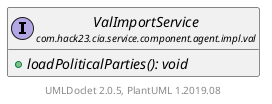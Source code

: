 @startuml
    set namespaceSeparator none
    hide empty fields
    hide empty methods

    interface "<size:14>ValImportService\n<size:10>com.hack23.cia.service.component.agent.impl.val" as com.hack23.cia.service.component.agent.impl.val.ValImportService [[ValImportService.html]] {
        {abstract} +loadPoliticalParties(): void
    }

    center footer UMLDoclet 2.0.5, PlantUML 1.2019.08
@enduml
